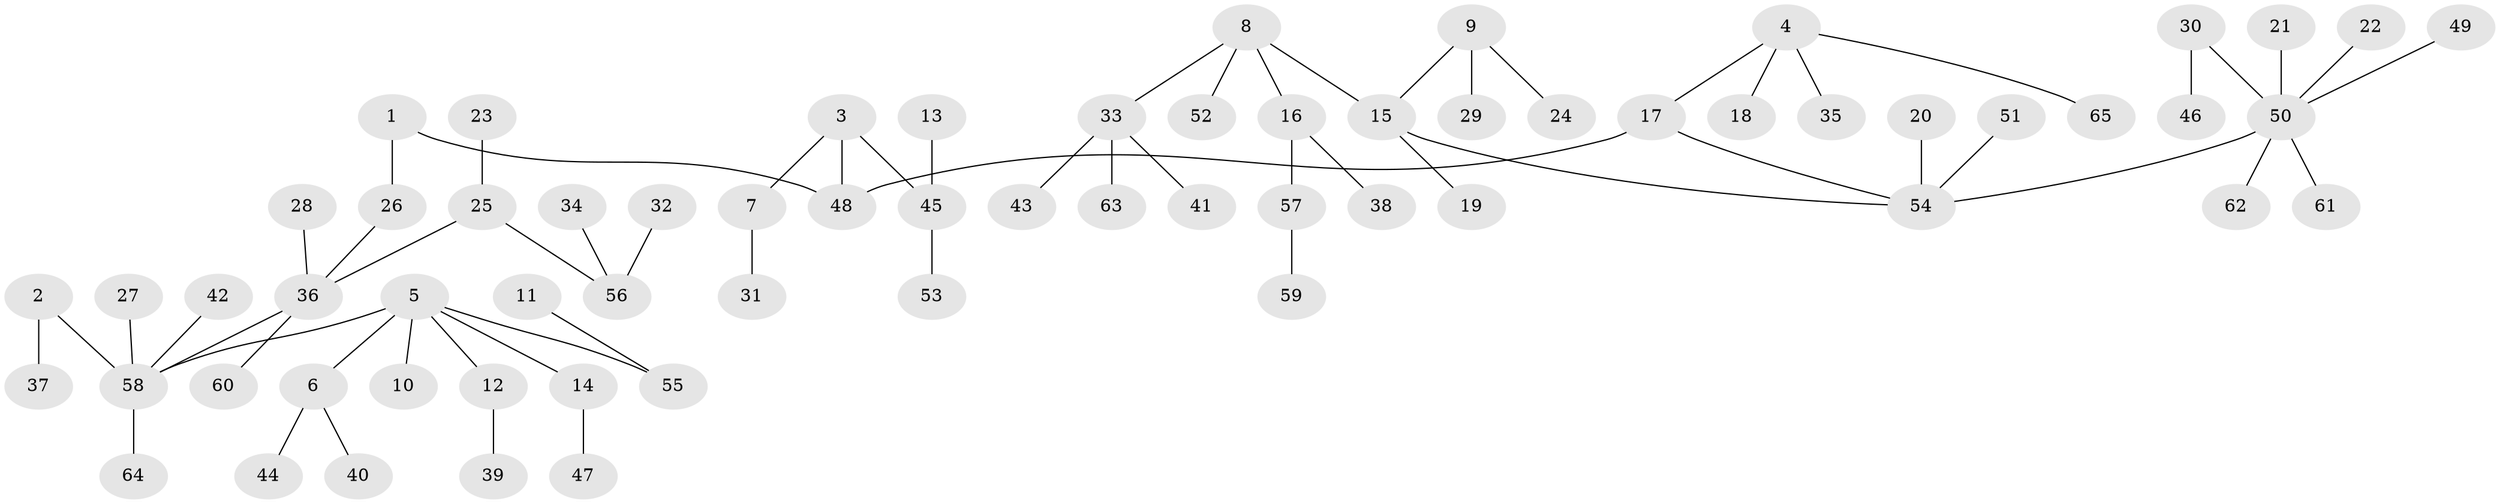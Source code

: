// original degree distribution, {3: 0.06481481481481481, 6: 0.018518518518518517, 7: 0.018518518518518517, 2: 0.25925925925925924, 4: 0.08333333333333333, 5: 0.018518518518518517, 8: 0.009259259259259259, 1: 0.5277777777777778}
// Generated by graph-tools (version 1.1) at 2025/37/03/04/25 23:37:27]
// undirected, 65 vertices, 64 edges
graph export_dot {
  node [color=gray90,style=filled];
  1;
  2;
  3;
  4;
  5;
  6;
  7;
  8;
  9;
  10;
  11;
  12;
  13;
  14;
  15;
  16;
  17;
  18;
  19;
  20;
  21;
  22;
  23;
  24;
  25;
  26;
  27;
  28;
  29;
  30;
  31;
  32;
  33;
  34;
  35;
  36;
  37;
  38;
  39;
  40;
  41;
  42;
  43;
  44;
  45;
  46;
  47;
  48;
  49;
  50;
  51;
  52;
  53;
  54;
  55;
  56;
  57;
  58;
  59;
  60;
  61;
  62;
  63;
  64;
  65;
  1 -- 26 [weight=1.0];
  1 -- 48 [weight=1.0];
  2 -- 37 [weight=1.0];
  2 -- 58 [weight=1.0];
  3 -- 7 [weight=1.0];
  3 -- 45 [weight=1.0];
  3 -- 48 [weight=1.0];
  4 -- 17 [weight=1.0];
  4 -- 18 [weight=1.0];
  4 -- 35 [weight=1.0];
  4 -- 65 [weight=1.0];
  5 -- 6 [weight=1.0];
  5 -- 10 [weight=1.0];
  5 -- 12 [weight=1.0];
  5 -- 14 [weight=1.0];
  5 -- 55 [weight=1.0];
  5 -- 58 [weight=1.0];
  6 -- 40 [weight=1.0];
  6 -- 44 [weight=1.0];
  7 -- 31 [weight=1.0];
  8 -- 15 [weight=1.0];
  8 -- 16 [weight=1.0];
  8 -- 33 [weight=1.0];
  8 -- 52 [weight=1.0];
  9 -- 15 [weight=1.0];
  9 -- 24 [weight=1.0];
  9 -- 29 [weight=1.0];
  11 -- 55 [weight=1.0];
  12 -- 39 [weight=1.0];
  13 -- 45 [weight=1.0];
  14 -- 47 [weight=1.0];
  15 -- 19 [weight=1.0];
  15 -- 54 [weight=1.0];
  16 -- 38 [weight=1.0];
  16 -- 57 [weight=1.0];
  17 -- 48 [weight=1.0];
  17 -- 54 [weight=1.0];
  20 -- 54 [weight=1.0];
  21 -- 50 [weight=1.0];
  22 -- 50 [weight=1.0];
  23 -- 25 [weight=1.0];
  25 -- 36 [weight=1.0];
  25 -- 56 [weight=1.0];
  26 -- 36 [weight=1.0];
  27 -- 58 [weight=1.0];
  28 -- 36 [weight=1.0];
  30 -- 46 [weight=1.0];
  30 -- 50 [weight=1.0];
  32 -- 56 [weight=1.0];
  33 -- 41 [weight=1.0];
  33 -- 43 [weight=1.0];
  33 -- 63 [weight=1.0];
  34 -- 56 [weight=1.0];
  36 -- 58 [weight=1.0];
  36 -- 60 [weight=1.0];
  42 -- 58 [weight=1.0];
  45 -- 53 [weight=1.0];
  49 -- 50 [weight=1.0];
  50 -- 54 [weight=1.0];
  50 -- 61 [weight=1.0];
  50 -- 62 [weight=1.0];
  51 -- 54 [weight=1.0];
  57 -- 59 [weight=1.0];
  58 -- 64 [weight=1.0];
}
